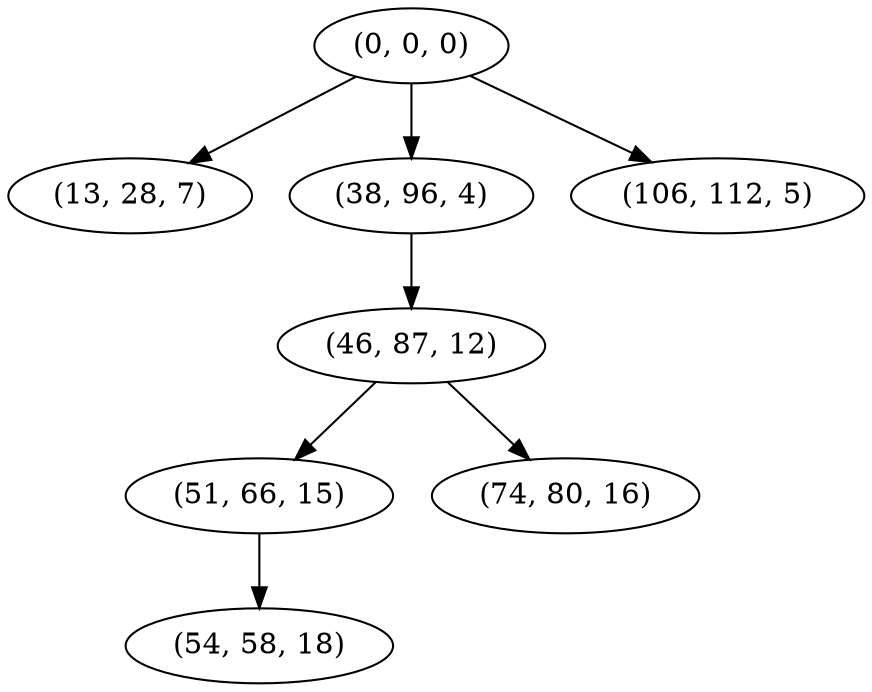 digraph tree {
    "(0, 0, 0)";
    "(13, 28, 7)";
    "(38, 96, 4)";
    "(46, 87, 12)";
    "(51, 66, 15)";
    "(54, 58, 18)";
    "(74, 80, 16)";
    "(106, 112, 5)";
    "(0, 0, 0)" -> "(13, 28, 7)";
    "(0, 0, 0)" -> "(38, 96, 4)";
    "(0, 0, 0)" -> "(106, 112, 5)";
    "(38, 96, 4)" -> "(46, 87, 12)";
    "(46, 87, 12)" -> "(51, 66, 15)";
    "(46, 87, 12)" -> "(74, 80, 16)";
    "(51, 66, 15)" -> "(54, 58, 18)";
}

